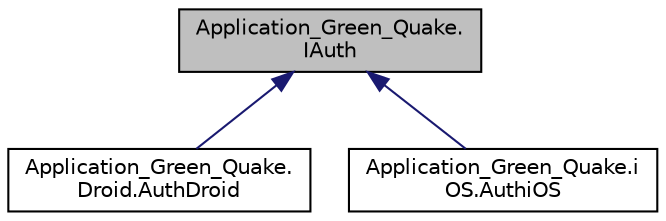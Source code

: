 digraph "Application_Green_Quake.IAuth"
{
 // LATEX_PDF_SIZE
  edge [fontname="Helvetica",fontsize="10",labelfontname="Helvetica",labelfontsize="10"];
  node [fontname="Helvetica",fontsize="10",shape=record];
  Node1 [label="Application_Green_Quake.\lIAuth",height=0.2,width=0.4,color="black", fillcolor="grey75", style="filled", fontcolor="black",tooltip=" "];
  Node1 -> Node2 [dir="back",color="midnightblue",fontsize="10",style="solid"];
  Node2 [label="Application_Green_Quake.\lDroid.AuthDroid",height=0.2,width=0.4,color="black", fillcolor="white", style="filled",URL="$class_application___green___quake_1_1_droid_1_1_auth_droid.html",tooltip=" "];
  Node1 -> Node3 [dir="back",color="midnightblue",fontsize="10",style="solid"];
  Node3 [label="Application_Green_Quake.i\lOS.AuthiOS",height=0.2,width=0.4,color="black", fillcolor="white", style="filled",URL="$class_application___green___quake_1_1i_o_s_1_1_authi_o_s.html",tooltip=" "];
}
